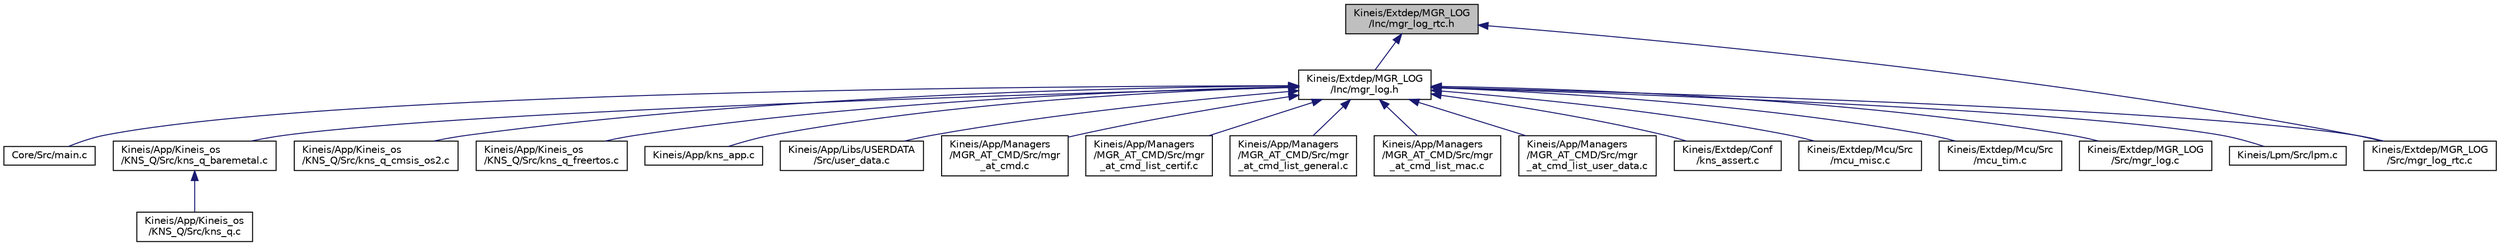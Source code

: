 digraph "Kineis/Extdep/MGR_LOG/Inc/mgr_log_rtc.h"
{
 // INTERACTIVE_SVG=YES
 // LATEX_PDF_SIZE
  edge [fontname="Helvetica",fontsize="10",labelfontname="Helvetica",labelfontsize="10"];
  node [fontname="Helvetica",fontsize="10",shape=record];
  Node1 [label="Kineis/Extdep/MGR_LOG\l/Inc/mgr_log_rtc.h",height=0.2,width=0.4,color="black", fillcolor="grey75", style="filled", fontcolor="black",tooltip=": Header for mgr_log_rtc.c file. This file contains log routine concerning RTC. Thus there is a depen..."];
  Node1 -> Node2 [dir="back",color="midnightblue",fontsize="10",style="solid",fontname="Helvetica"];
  Node2 [label="Kineis/Extdep/MGR_LOG\l/Inc/mgr_log.h",height=0.2,width=0.4,color="black", fillcolor="white", style="filled",URL="$d2/d2e/mgr__log_8h.html",tooltip="logger main header file"];
  Node2 -> Node3 [dir="back",color="midnightblue",fontsize="10",style="solid",fontname="Helvetica"];
  Node3 [label="Core/Src/main.c",height=0.2,width=0.4,color="black", fillcolor="white", style="filled",URL="$d0/d29/main_8c.html",tooltip=": Main program body"];
  Node2 -> Node4 [dir="back",color="midnightblue",fontsize="10",style="solid",fontname="Helvetica"];
  Node4 [label="Kineis/App/Kineis_os\l/KNS_Q/Src/kns_q_baremetal.c",height=0.2,width=0.4,color="black", fillcolor="white", style="filled",URL="$d0/d08/kns__q__baremetal_8c.html",tooltip="Configuration of queues used in kineis_swr."];
  Node4 -> Node5 [dir="back",color="midnightblue",fontsize="10",style="solid",fontname="Helvetica"];
  Node5 [label="Kineis/App/Kineis_os\l/KNS_Q/Src/kns_q.c",height=0.2,width=0.4,color="black", fillcolor="white", style="filled",URL="$d7/d30/kns__q_8c.html",tooltip="Configuration of queues used in kineis_swr."];
  Node2 -> Node6 [dir="back",color="midnightblue",fontsize="10",style="solid",fontname="Helvetica"];
  Node6 [label="Kineis/App/Kineis_os\l/KNS_Q/Src/kns_q_cmsis_os2.c",height=0.2,width=0.4,color="black", fillcolor="white", style="filled",URL="$d5/d11/kns__q__cmsis__os2_8c.html",tooltip=" "];
  Node2 -> Node7 [dir="back",color="midnightblue",fontsize="10",style="solid",fontname="Helvetica"];
  Node7 [label="Kineis/App/Kineis_os\l/KNS_Q/Src/kns_q_freertos.c",height=0.2,width=0.4,color="black", fillcolor="white", style="filled",URL="$d2/d9c/kns__q__freertos_8c.html",tooltip="Configuration of queues used in kineis_swr."];
  Node2 -> Node8 [dir="back",color="midnightblue",fontsize="10",style="solid",fontname="Helvetica"];
  Node8 [label="Kineis/App/kns_app.c",height=0.2,width=0.4,color="black", fillcolor="white", style="filled",URL="$d4/d0d/kns__app_8c.html",tooltip=" "];
  Node2 -> Node9 [dir="back",color="midnightblue",fontsize="10",style="solid",fontname="Helvetica"];
  Node9 [label="Kineis/App/Libs/USERDATA\l/Src/user_data.c",height=0.2,width=0.4,color="black", fillcolor="white", style="filled",URL="$d0/d01/user__data_8c.html",tooltip="Library to handle user data to be be received or transmitted over the air."];
  Node2 -> Node10 [dir="back",color="midnightblue",fontsize="10",style="solid",fontname="Helvetica"];
  Node10 [label="Kineis/App/Managers\l/MGR_AT_CMD/Src/mgr\l_at_cmd.c",height=0.2,width=0.4,color="black", fillcolor="white", style="filled",URL="$da/d77/mgr__at__cmd_8c.html",tooltip="APIs Implementation used to parse the UART ASCII data stream and extract AT commands."];
  Node2 -> Node11 [dir="back",color="midnightblue",fontsize="10",style="solid",fontname="Helvetica"];
  Node11 [label="Kineis/App/Managers\l/MGR_AT_CMD/Src/mgr\l_at_cmd_list_certif.c",height=0.2,width=0.4,color="black", fillcolor="white", style="filled",URL="$d2/d04/mgr__at__cmd__list__certif_8c.html",tooltip="subset of AT commands concerning specifics for certification"];
  Node2 -> Node12 [dir="back",color="midnightblue",fontsize="10",style="solid",fontname="Helvetica"];
  Node12 [label="Kineis/App/Managers\l/MGR_AT_CMD/Src/mgr\l_at_cmd_list_general.c",height=0.2,width=0.4,color="black", fillcolor="white", style="filled",URL="$d1/dfd/mgr__at__cmd__list__general_8c.html",tooltip="subset of AT commands concerning general purpose (get ID, FW version, ...)"];
  Node2 -> Node13 [dir="back",color="midnightblue",fontsize="10",style="solid",fontname="Helvetica"];
  Node13 [label="Kineis/App/Managers\l/MGR_AT_CMD/Src/mgr\l_at_cmd_list_mac.c",height=0.2,width=0.4,color="black", fillcolor="white", style="filled",URL="$d1/de0/mgr__at__cmd__list__mac_8c.html",tooltip="subset of AT commands concerning Kinéis Medium Acces Channel (MAC)."];
  Node2 -> Node14 [dir="back",color="midnightblue",fontsize="10",style="solid",fontname="Helvetica"];
  Node14 [label="Kineis/App/Managers\l/MGR_AT_CMD/Src/mgr\l_at_cmd_list_user_data.c",height=0.2,width=0.4,color="black", fillcolor="white", style="filled",URL="$d8/d11/mgr__at__cmd__list__user__data_8c.html",tooltip="subset of AT commands concerning user data manipulation such as TX"];
  Node2 -> Node15 [dir="back",color="midnightblue",fontsize="10",style="solid",fontname="Helvetica"];
  Node15 [label="Kineis/Extdep/Conf\l/kns_assert.c",height=0.2,width=0.4,color="black", fillcolor="white", style="filled",URL="$d0/d4d/kns__assert_8c.html",tooltip="assert handling dependency regarding platform using the Kineis stack (handle reset)"];
  Node2 -> Node16 [dir="back",color="midnightblue",fontsize="10",style="solid",fontname="Helvetica"];
  Node16 [label="Kineis/Extdep/Mcu/Src\l/mcu_misc.c",height=0.2,width=0.4,color="black", fillcolor="white", style="filled",URL="$df/ddf/mcu__misc_8c.html",tooltip="File to implement miscellaneous features for a specific design."];
  Node2 -> Node17 [dir="back",color="midnightblue",fontsize="10",style="solid",fontname="Helvetica"];
  Node17 [label="Kineis/Extdep/Mcu/Src\l/mcu_tim.c",height=0.2,width=0.4,color="black", fillcolor="white", style="filled",URL="$dd/d3f/mcu__tim_8c.html",tooltip="MCU wrappers for timer or non-blocking delays used by Kineis stack."];
  Node2 -> Node18 [dir="back",color="midnightblue",fontsize="10",style="solid",fontname="Helvetica"];
  Node18 [label="Kineis/Extdep/MGR_LOG\l/Src/mgr_log.c",height=0.2,width=0.4,color="black", fillcolor="white", style="filled",URL="$db/de3/mgr__log_8c.html",tooltip="logger main file"];
  Node2 -> Node19 [dir="back",color="midnightblue",fontsize="10",style="solid",fontname="Helvetica"];
  Node19 [label="Kineis/Extdep/MGR_LOG\l/Src/mgr_log_rtc.c",height=0.2,width=0.4,color="black", fillcolor="white", style="filled",URL="$dc/d4f/mgr__log__rtc_8c.html",tooltip="This file contains log routine concerning RTC. There is a dependency on HAL RTC."];
  Node2 -> Node20 [dir="back",color="midnightblue",fontsize="10",style="solid",fontname="Helvetica"];
  Node20 [label="Kineis/Lpm/Src/lpm.c",height=0.2,width=0.4,color="black", fillcolor="white", style="filled",URL="$d5/db5/lpm_8c.html",tooltip="This file contains some utilities and functions needed for a correct handling of LPM on the STM32WL55..."];
  Node1 -> Node19 [dir="back",color="midnightblue",fontsize="10",style="solid",fontname="Helvetica"];
}
